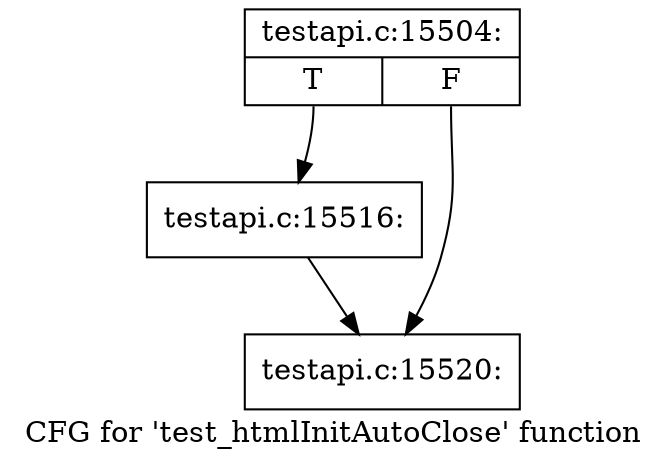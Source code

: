 digraph "CFG for 'test_htmlInitAutoClose' function" {
	label="CFG for 'test_htmlInitAutoClose' function";

	Node0x48ea480 [shape=record,label="{testapi.c:15504:|{<s0>T|<s1>F}}"];
	Node0x48ea480:s0 -> Node0x48f54a0;
	Node0x48ea480:s1 -> Node0x48f57d0;
	Node0x48f54a0 [shape=record,label="{testapi.c:15516:}"];
	Node0x48f54a0 -> Node0x48f57d0;
	Node0x48f57d0 [shape=record,label="{testapi.c:15520:}"];
}
